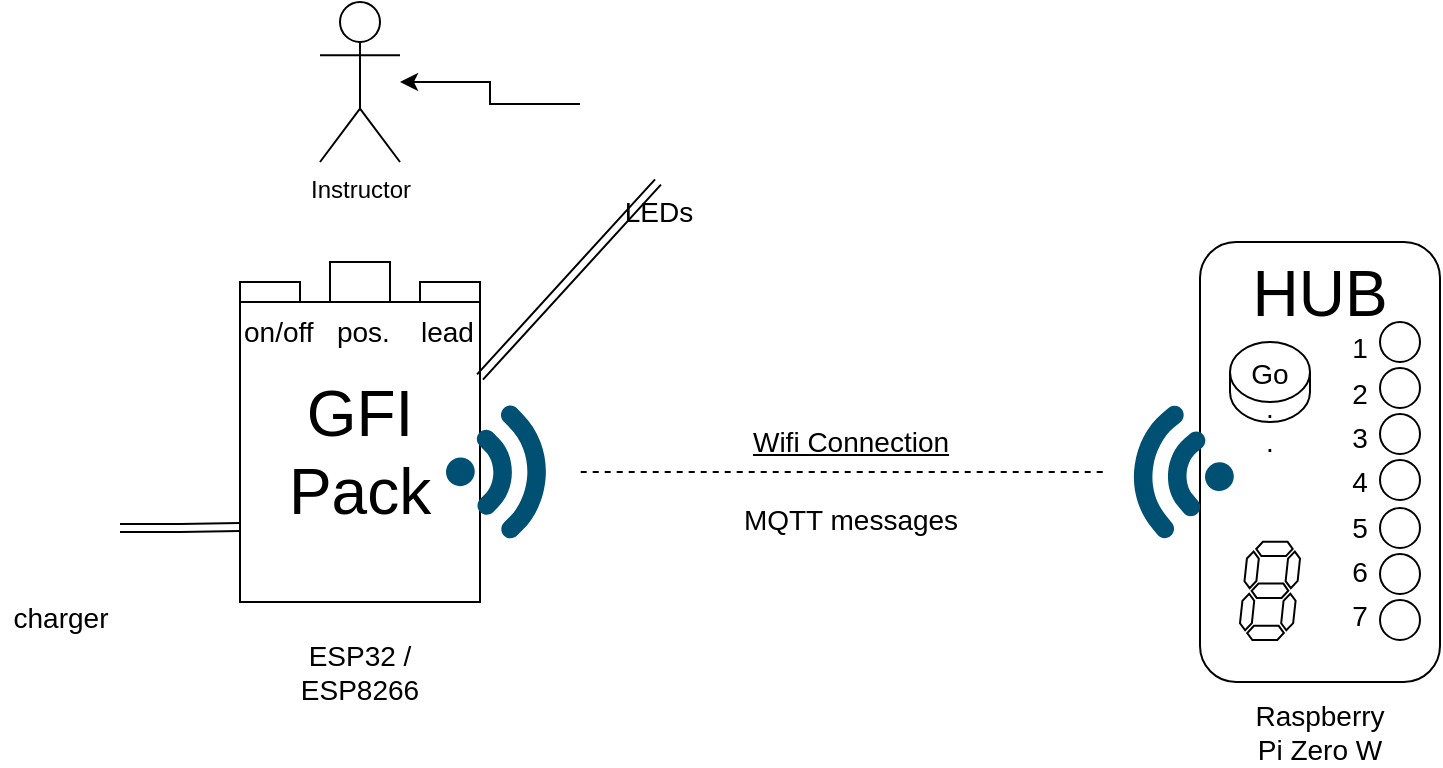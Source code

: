 <mxfile version="20.3.0" type="device"><diagram id="Xm-s6KV8GBIdcU13Ugy6" name="Page-1"><mxGraphModel dx="946" dy="567" grid="1" gridSize="10" guides="1" tooltips="1" connect="1" arrows="1" fold="1" page="1" pageScale="1" pageWidth="850" pageHeight="1100" math="0" shadow="0"><root><mxCell id="0"/><mxCell id="1" parent="0"/><mxCell id="gS02gasgCqHa6-wnHgil-1" value="Instructor" style="shape=umlActor;verticalLabelPosition=bottom;verticalAlign=top;html=1;outlineConnect=0;" vertex="1" parent="1"><mxGeometry x="160" y="120" width="40" height="80" as="geometry"/></mxCell><mxCell id="gS02gasgCqHa6-wnHgil-10" value="" style="group" vertex="1" connectable="0" parent="1"><mxGeometry x="120" y="250" width="150" height="170" as="geometry"/></mxCell><mxCell id="gS02gasgCqHa6-wnHgil-2" value="" style="rounded=0;whiteSpace=wrap;html=1;" vertex="1" parent="gS02gasgCqHa6-wnHgil-10"><mxGeometry y="20" width="120" height="150" as="geometry"/></mxCell><mxCell id="gS02gasgCqHa6-wnHgil-3" value="" style="rounded=0;whiteSpace=wrap;html=1;" vertex="1" parent="gS02gasgCqHa6-wnHgil-10"><mxGeometry y="10" width="30" height="10" as="geometry"/></mxCell><mxCell id="gS02gasgCqHa6-wnHgil-4" value="" style="rounded=0;whiteSpace=wrap;html=1;" vertex="1" parent="gS02gasgCqHa6-wnHgil-10"><mxGeometry x="90" y="10" width="30" height="10" as="geometry"/></mxCell><mxCell id="gS02gasgCqHa6-wnHgil-5" value="" style="rounded=0;whiteSpace=wrap;html=1;" vertex="1" parent="gS02gasgCqHa6-wnHgil-10"><mxGeometry x="45" width="30" height="20" as="geometry"/></mxCell><mxCell id="gS02gasgCqHa6-wnHgil-6" value="GFI&lt;br&gt;Pack" style="text;html=1;strokeColor=none;fillColor=none;align=center;verticalAlign=middle;whiteSpace=wrap;rounded=0;fontSize=32;" vertex="1" parent="gS02gasgCqHa6-wnHgil-10"><mxGeometry x="30" y="80" width="60" height="30" as="geometry"/></mxCell><mxCell id="gS02gasgCqHa6-wnHgil-15" value="" style="points=[[0.005,0.09,0],[0.08,0,0],[0.76,0.25,0],[1,0.92,0],[0.91,0.995,0],[0.57,0.995,0],[0.045,0.955,0],[0.005,0.43,0]];verticalLabelPosition=bottom;sketch=0;html=1;verticalAlign=top;aspect=fixed;align=center;pointerEvents=1;shape=mxgraph.cisco19.3g_4g_indicator;fillColor=#005073;strokeColor=none;fontSize=14;rotation=45;" vertex="1" parent="gS02gasgCqHa6-wnHgil-10"><mxGeometry x="110" y="80" width="50" height="50" as="geometry"/></mxCell><mxCell id="gS02gasgCqHa6-wnHgil-16" value="on/off&amp;nbsp; &amp;nbsp;pos.&amp;nbsp; &amp;nbsp; lead" style="text;html=1;strokeColor=none;fillColor=none;align=left;verticalAlign=middle;whiteSpace=wrap;rounded=0;fontSize=14;" vertex="1" parent="gS02gasgCqHa6-wnHgil-10"><mxGeometry y="20" width="120" height="30" as="geometry"/></mxCell><mxCell id="gS02gasgCqHa6-wnHgil-21" style="edgeStyle=orthogonalEdgeStyle;rounded=0;orthogonalLoop=1;jettySize=auto;html=1;fontSize=14;endArrow=classic;endFill=1;" edge="1" parent="1" source="gS02gasgCqHa6-wnHgil-11" target="gS02gasgCqHa6-wnHgil-1"><mxGeometry relative="1" as="geometry"/></mxCell><mxCell id="gS02gasgCqHa6-wnHgil-11" value="LEDs" style="shape=image;html=1;verticalAlign=top;verticalLabelPosition=bottom;labelBackgroundColor=#ffffff;imageAspect=0;aspect=fixed;image=https://cdn2.iconfinder.com/data/icons/valentine-day-16/512/594_decorations_lights_celebrations_celebtare_birthday_valentine_valentines_day_love-128.png;fontSize=14;" vertex="1" parent="1"><mxGeometry x="290" y="132" width="78" height="78" as="geometry"/></mxCell><mxCell id="gS02gasgCqHa6-wnHgil-12" value="" style="curved=1;endArrow=classic;html=1;rounded=0;fontSize=32;exitX=1;exitY=0.25;exitDx=0;exitDy=0;entryX=0.5;entryY=1;entryDx=0;entryDy=0;shape=link;" edge="1" parent="1" source="gS02gasgCqHa6-wnHgil-2" target="gS02gasgCqHa6-wnHgil-11"><mxGeometry width="50" height="50" relative="1" as="geometry"><mxPoint x="390" y="300" as="sourcePoint"/><mxPoint x="440" y="250" as="targetPoint"/><Array as="points"/></mxGeometry></mxCell><mxCell id="gS02gasgCqHa6-wnHgil-14" style="edgeStyle=orthogonalEdgeStyle;shape=link;rounded=0;orthogonalLoop=1;jettySize=auto;html=1;entryX=0;entryY=0.75;entryDx=0;entryDy=0;fontSize=32;" edge="1" parent="1" source="gS02gasgCqHa6-wnHgil-13" target="gS02gasgCqHa6-wnHgil-2"><mxGeometry relative="1" as="geometry"/></mxCell><mxCell id="gS02gasgCqHa6-wnHgil-13" value="charger" style="shape=image;html=1;verticalAlign=top;verticalLabelPosition=bottom;labelBackgroundColor=#ffffff;imageAspect=0;aspect=fixed;image=https://cdn2.iconfinder.com/data/icons/essential-web-4/50/bolt-alert-critical-power-electricity-128.png;fontSize=14;" vertex="1" parent="1"><mxGeometry y="353" width="60" height="60" as="geometry"/></mxCell><mxCell id="gS02gasgCqHa6-wnHgil-17" value="&lt;font style=&quot;font-size: 32px;&quot;&gt;HUB&lt;/font&gt;" style="rounded=1;whiteSpace=wrap;html=1;fontSize=14;verticalAlign=top;" vertex="1" parent="1"><mxGeometry x="600" y="240" width="120" height="220" as="geometry"/></mxCell><mxCell id="gS02gasgCqHa6-wnHgil-18" value="" style="points=[[0.005,0.09,0],[0.08,0,0],[0.76,0.25,0],[1,0.92,0],[0.91,0.995,0],[0.57,0.995,0],[0.045,0.955,0],[0.005,0.43,0]];verticalLabelPosition=bottom;sketch=0;html=1;verticalAlign=top;aspect=fixed;align=center;pointerEvents=1;shape=mxgraph.cisco19.3g_4g_indicator;fillColor=#005073;strokeColor=none;fontSize=14;rotation=-130;" vertex="1" parent="1"><mxGeometry x="560" y="330" width="50" height="50" as="geometry"/></mxCell><mxCell id="gS02gasgCqHa6-wnHgil-19" style="edgeStyle=orthogonalEdgeStyle;rounded=0;orthogonalLoop=1;jettySize=auto;html=1;fontSize=32;endArrow=none;endFill=0;dashed=1;" edge="1" parent="1" source="gS02gasgCqHa6-wnHgil-15" target="gS02gasgCqHa6-wnHgil-18"><mxGeometry relative="1" as="geometry"/></mxCell><mxCell id="gS02gasgCqHa6-wnHgil-20" value="&lt;font style=&quot;font-size: 14px;&quot;&gt;&lt;u&gt;Wifi Connection&lt;/u&gt;&lt;br&gt;MQTT messages&lt;br&gt;&lt;/font&gt;" style="edgeLabel;html=1;align=center;verticalAlign=middle;resizable=0;points=[];fontSize=32;labelBackgroundColor=none;" vertex="1" connectable="0" parent="gS02gasgCqHa6-wnHgil-19"><mxGeometry x="0.219" y="3" relative="1" as="geometry"><mxPoint x="-25" y="1" as="offset"/></mxGeometry></mxCell><mxCell id="gS02gasgCqHa6-wnHgil-22" value="" style="ellipse;whiteSpace=wrap;html=1;aspect=fixed;labelBackgroundColor=none;fontSize=14;" vertex="1" parent="1"><mxGeometry x="690" y="280" width="20" height="20" as="geometry"/></mxCell><mxCell id="gS02gasgCqHa6-wnHgil-25" value="" style="ellipse;whiteSpace=wrap;html=1;aspect=fixed;labelBackgroundColor=none;fontSize=14;" vertex="1" parent="1"><mxGeometry x="690" y="303" width="20" height="20" as="geometry"/></mxCell><mxCell id="gS02gasgCqHa6-wnHgil-26" value="" style="ellipse;whiteSpace=wrap;html=1;aspect=fixed;labelBackgroundColor=none;fontSize=14;" vertex="1" parent="1"><mxGeometry x="690" y="326" width="20" height="20" as="geometry"/></mxCell><mxCell id="gS02gasgCqHa6-wnHgil-28" value="" style="ellipse;whiteSpace=wrap;html=1;aspect=fixed;labelBackgroundColor=none;fontSize=14;" vertex="1" parent="1"><mxGeometry x="690" y="349" width="20" height="20" as="geometry"/></mxCell><mxCell id="gS02gasgCqHa6-wnHgil-29" value="" style="ellipse;whiteSpace=wrap;html=1;aspect=fixed;labelBackgroundColor=none;fontSize=14;" vertex="1" parent="1"><mxGeometry x="690" y="373" width="20" height="20" as="geometry"/></mxCell><mxCell id="gS02gasgCqHa6-wnHgil-30" value="" style="ellipse;whiteSpace=wrap;html=1;aspect=fixed;labelBackgroundColor=none;fontSize=14;" vertex="1" parent="1"><mxGeometry x="690" y="396" width="20" height="20" as="geometry"/></mxCell><mxCell id="gS02gasgCqHa6-wnHgil-31" value="" style="ellipse;whiteSpace=wrap;html=1;aspect=fixed;labelBackgroundColor=none;fontSize=14;" vertex="1" parent="1"><mxGeometry x="690" y="419" width="20" height="20" as="geometry"/></mxCell><mxCell id="gS02gasgCqHa6-wnHgil-32" value="&lt;p style=&quot;line-height: 1.6;&quot;&gt;1&lt;br&gt;2&lt;br&gt;3&lt;br&gt;4&lt;br&gt;5&lt;br&gt;6&lt;br&gt;7&lt;/p&gt;" style="text;html=1;strokeColor=none;fillColor=none;align=center;verticalAlign=middle;whiteSpace=wrap;rounded=0;labelBackgroundColor=none;fontSize=14;spacing=10;" vertex="1" parent="1"><mxGeometry x="650" y="280" width="60" height="160" as="geometry"/></mxCell><mxCell id="gS02gasgCqHa6-wnHgil-33" value="" style="verticalLabelPosition=bottom;shadow=0;dashed=0;align=center;html=1;verticalAlign=top;shape=mxgraph.electrical.opto_electronics.7_segment_display;pointerEvents=1;labelBackgroundColor=none;fontSize=14;" vertex="1" parent="1"><mxGeometry x="620" y="389.9" width="30" height="49.1" as="geometry"/></mxCell><mxCell id="gS02gasgCqHa6-wnHgil-36" value="Go&lt;br&gt;.&lt;br&gt;." style="shape=cylinder3;whiteSpace=wrap;html=1;boundedLbl=1;backgroundOutline=1;size=15;labelBackgroundColor=none;fontSize=14;" vertex="1" parent="1"><mxGeometry x="615" y="290" width="40" height="40" as="geometry"/></mxCell><mxCell id="gS02gasgCqHa6-wnHgil-38" value="ESP32 / ESP8266" style="text;html=1;strokeColor=none;fillColor=none;align=center;verticalAlign=middle;whiteSpace=wrap;rounded=0;labelBackgroundColor=none;fontSize=14;" vertex="1" parent="1"><mxGeometry x="150" y="440" width="60" height="30" as="geometry"/></mxCell><mxCell id="gS02gasgCqHa6-wnHgil-39" value="Raspberry Pi Zero W" style="text;html=1;strokeColor=none;fillColor=none;align=center;verticalAlign=middle;whiteSpace=wrap;rounded=0;labelBackgroundColor=none;fontSize=14;" vertex="1" parent="1"><mxGeometry x="630" y="470" width="60" height="30" as="geometry"/></mxCell></root></mxGraphModel></diagram></mxfile>